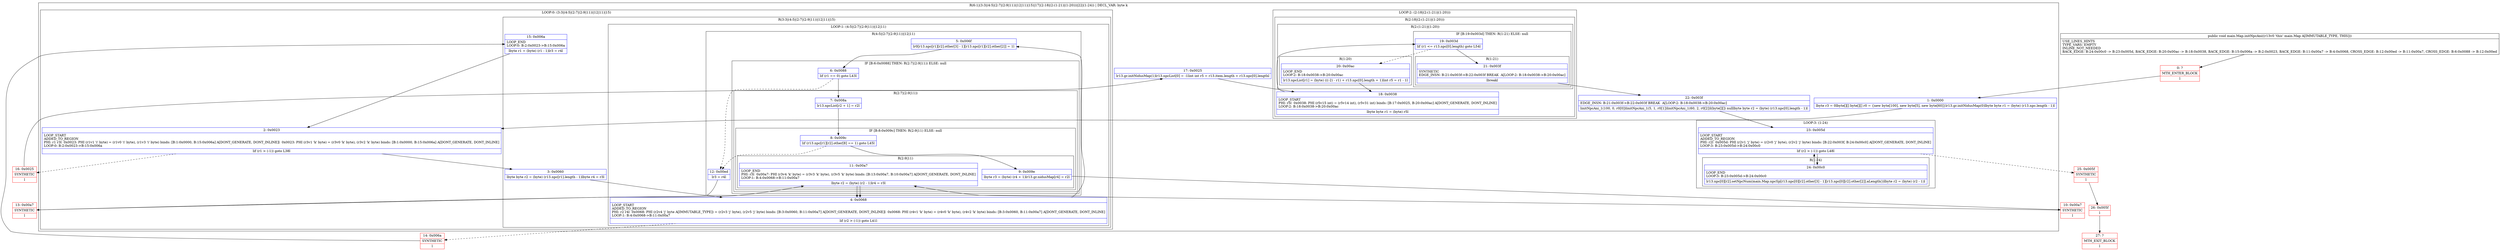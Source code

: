 digraph "CFG formain.Map.initNpcAni()V" {
subgraph cluster_Region_1022748277 {
label = "R(6:1|(3:3|(4:5|(2:7|(2:9|11))|12|11)|15)|17|(2:18|(2:(1:21)|(1:20)))|22|(1:24)) | DECL_VAR: byte k\l";
node [shape=record,color=blue];
Node_1 [shape=record,label="{1\:\ 0x0000|lbyte r3 = 0lbyte[][] byte[][] r0 = \{new byte[100], new byte[5], new byte[60]\}lr13.gr.initNidusMap(0)lbyte byte r1 = (byte) (r13.npc.length \- 1)l}"];
subgraph cluster_LoopRegion_901419169 {
label = "LOOP:0: (3:3|(4:5|(2:7|(2:9|11))|12|11)|15)";
node [shape=record,color=blue];
Node_2 [shape=record,label="{2\:\ 0x0023|LOOP_START\lADDED_TO_REGION\lPHI: r1 r3l  0x0023: PHI (r1v1 'i' byte) = (r1v0 'i' byte), (r1v3 'i' byte) binds: [B:1:0x0000, B:15:0x006a] A[DONT_GENERATE, DONT_INLINE]l  0x0023: PHI (r3v1 'k' byte) = (r3v0 'k' byte), (r3v2 'k' byte) binds: [B:1:0x0000, B:15:0x006a] A[DONT_GENERATE, DONT_INLINE]\lLOOP:0: B:2:0x0023\-\>B:15:0x006a\l|lif (r1 \> (\-1)) goto L38l}"];
subgraph cluster_Region_1645864746 {
label = "R(3:3|(4:5|(2:7|(2:9|11))|12|11)|15)";
node [shape=record,color=blue];
Node_3 [shape=record,label="{3\:\ 0x0060|lbyte byte r2 = (byte) (r13.npc[r1].length \- 1)lbyte r4 = r3l}"];
subgraph cluster_LoopRegion_931485608 {
label = "LOOP:1: (4:5|(2:7|(2:9|11))|12|11)";
node [shape=record,color=blue];
Node_4 [shape=record,label="{4\:\ 0x0068|LOOP_START\lADDED_TO_REGION\lPHI: r2 r4l  0x0068: PHI (r2v4 'j' byte A[IMMUTABLE_TYPE]) = (r2v3 'j' byte), (r2v5 'j' byte) binds: [B:3:0x0060, B:11:0x00a7] A[DONT_GENERATE, DONT_INLINE]l  0x0068: PHI (r4v1 'k' byte) = (r4v0 'k' byte), (r4v2 'k' byte) binds: [B:3:0x0060, B:11:0x00a7] A[DONT_GENERATE, DONT_INLINE]\lLOOP:1: B:4:0x0068\-\>B:11:0x00a7\l|lif (r2 \> (\-1)) goto L41l}"];
subgraph cluster_Region_1985430540 {
label = "R(4:5|(2:7|(2:9|11))|12|11)";
node [shape=record,color=blue];
Node_5 [shape=record,label="{5\:\ 0x006f|lr0[r13.npc[r1][r2].other[3] \- 1][r13.npc[r1][r2].other[2]] = 1l}"];
subgraph cluster_IfRegion_653200941 {
label = "IF [B:6:0x0088] THEN: R(2:7|(2:9|11)) ELSE: null";
node [shape=record,color=blue];
Node_6 [shape=record,label="{6\:\ 0x0088|lif (r1 == 0) goto L43l}"];
subgraph cluster_Region_1598226503 {
label = "R(2:7|(2:9|11))";
node [shape=record,color=blue];
Node_7 [shape=record,label="{7\:\ 0x008a|lr13.npcList[r2 + 1] = r2l}"];
subgraph cluster_IfRegion_191012205 {
label = "IF [B:8:0x009c] THEN: R(2:9|11) ELSE: null";
node [shape=record,color=blue];
Node_8 [shape=record,label="{8\:\ 0x009c|lif (r13.npc[r1][r2].other[8] == 1) goto L45l}"];
subgraph cluster_Region_1944416680 {
label = "R(2:9|11)";
node [shape=record,color=blue];
Node_9 [shape=record,label="{9\:\ 0x009e|lbyte r3 = (byte) (r4 + 1)lr13.gr.nidusMap[r4] = r2l}"];
Node_11 [shape=record,label="{11\:\ 0x00a7|LOOP_END\lPHI: r3l  0x00a7: PHI (r3v4 'k' byte) = (r3v3 'k' byte), (r3v5 'k' byte) binds: [B:13:0x00a7, B:10:0x00a7] A[DONT_GENERATE, DONT_INLINE]\lLOOP:1: B:4:0x0068\-\>B:11:0x00a7\l|lbyte r2 = (byte) (r2 \- 1)lr4 = r3l}"];
}
}
}
}
Node_12 [shape=record,label="{12\:\ 0x00ed|lr3 = r4l}"];
Node_11 [shape=record,label="{11\:\ 0x00a7|LOOP_END\lPHI: r3l  0x00a7: PHI (r3v4 'k' byte) = (r3v3 'k' byte), (r3v5 'k' byte) binds: [B:13:0x00a7, B:10:0x00a7] A[DONT_GENERATE, DONT_INLINE]\lLOOP:1: B:4:0x0068\-\>B:11:0x00a7\l|lbyte r2 = (byte) (r2 \- 1)lr4 = r3l}"];
}
}
Node_15 [shape=record,label="{15\:\ 0x006a|LOOP_END\lLOOP:0: B:2:0x0023\-\>B:15:0x006a\l|lbyte r1 = (byte) (r1 \- 1)lr3 = r4l}"];
}
}
Node_17 [shape=record,label="{17\:\ 0x0025|lr13.gr.initNidusMap(1)lr13.npcList[0] = \-1lint int r5 = r13.item.length + r13.npc[0].lengthl}"];
subgraph cluster_LoopRegion_1728301945 {
label = "LOOP:2: (2:18|(2:(1:21)|(1:20)))";
node [shape=record,color=blue];
subgraph cluster_Region_646410475 {
label = "R(2:18|(2:(1:21)|(1:20)))";
node [shape=record,color=blue];
Node_18 [shape=record,label="{18\:\ 0x0038|LOOP_START\lPHI: r5l  0x0038: PHI (r5v15 int) = (r5v14 int), (r5v31 int) binds: [B:17:0x0025, B:20:0x00ac] A[DONT_GENERATE, DONT_INLINE]\lLOOP:2: B:18:0x0038\-\>B:20:0x00ac\l|lbyte byte r1 = (byte) r5l}"];
subgraph cluster_Region_1989274947 {
label = "R(2:(1:21)|(1:20))";
node [shape=record,color=blue];
subgraph cluster_IfRegion_2017954928 {
label = "IF [B:19:0x003d] THEN: R(1:21) ELSE: null";
node [shape=record,color=blue];
Node_19 [shape=record,label="{19\:\ 0x003d|lif (r1 \<= r13.npc[0].length) goto L54l}"];
subgraph cluster_Region_996599325 {
label = "R(1:21)";
node [shape=record,color=blue];
Node_21 [shape=record,label="{21\:\ 0x003f|SYNTHETIC\lEDGE_INSN: B:21:0x003f\-\>B:22:0x003f BREAK  A[LOOP:2: B:18:0x0038\-\>B:20:0x00ac]\l|lbreakl}"];
}
}
subgraph cluster_Region_1205460777 {
label = "R(1:20)";
node [shape=record,color=blue];
Node_20 [shape=record,label="{20\:\ 0x00ac|LOOP_END\lLOOP:2: B:18:0x0038\-\>B:20:0x00ac\l|lr13.npcList[r1] = (byte) (((\-2) \- r1) + r13.npc[0].length + 1)lint r5 = r1 \- 1l}"];
}
}
}
}
Node_22 [shape=record,label="{22\:\ 0x003f|EDGE_INSN: B:21:0x003f\-\>B:22:0x003f BREAK  A[LOOP:2: B:18:0x0038\-\>B:20:0x00ac]\l|linitNpcAni_1(100, 0, r0[0])linitNpcAni_1(5, 1, r0[1])linitNpcAni_1(60, 2, r0[2])l(byte[][]) nulllbyte byte r2 = (byte) (r13.npc[0].length \- 1)l}"];
subgraph cluster_LoopRegion_1733427168 {
label = "LOOP:3: (1:24)";
node [shape=record,color=blue];
Node_23 [shape=record,label="{23\:\ 0x005d|LOOP_START\lADDED_TO_REGION\lPHI: r2l  0x005d: PHI (r2v1 'j' byte) = (r2v0 'j' byte), (r2v2 'j' byte) binds: [B:22:0x003f, B:24:0x00c0] A[DONT_GENERATE, DONT_INLINE]\lLOOP:3: B:23:0x005d\-\>B:24:0x00c0\l|lif (r2 \> (\-1)) goto L48l}"];
subgraph cluster_Region_1861768372 {
label = "R(1:24)";
node [shape=record,color=blue];
Node_24 [shape=record,label="{24\:\ 0x00c0|LOOP_END\lLOOP:3: B:23:0x005d\-\>B:24:0x00c0\l|lr13.npc[0][r2].setNpcNum(main.Map.npcSp[r13.npc[0][r2].other[3] \- 1][r13.npc[0][r2].other[2]].aLength())lbyte r2 = (byte) (r2 \- 1)l}"];
}
}
}
Node_0 [shape=record,color=red,label="{0\:\ ?|MTH_ENTER_BLOCK\l|l}"];
Node_10 [shape=record,color=red,label="{10\:\ 0x00a7|SYNTHETIC\l|l}"];
Node_13 [shape=record,color=red,label="{13\:\ 0x00a7|SYNTHETIC\l|l}"];
Node_14 [shape=record,color=red,label="{14\:\ 0x006a|SYNTHETIC\l|l}"];
Node_16 [shape=record,color=red,label="{16\:\ 0x0025|SYNTHETIC\l|l}"];
Node_25 [shape=record,color=red,label="{25\:\ 0x005f|SYNTHETIC\l|l}"];
Node_26 [shape=record,color=red,label="{26\:\ 0x005f|l}"];
Node_27 [shape=record,color=red,label="{27\:\ ?|MTH_EXIT_BLOCK\l|l}"];
MethodNode[shape=record,label="{public void main.Map.initNpcAni((r13v0 'this' main.Map A[IMMUTABLE_TYPE, THIS]))  | USE_LINES_HINTS\lTYPE_VARS: EMPTY\lINLINE_NOT_NEEDED\lBACK_EDGE: B:24:0x00c0 \-\> B:23:0x005d, BACK_EDGE: B:20:0x00ac \-\> B:18:0x0038, BACK_EDGE: B:15:0x006a \-\> B:2:0x0023, BACK_EDGE: B:11:0x00a7 \-\> B:4:0x0068, CROSS_EDGE: B:12:0x00ed \-\> B:11:0x00a7, CROSS_EDGE: B:6:0x0088 \-\> B:12:0x00ed\l}"];
MethodNode -> Node_0;
Node_1 -> Node_2;
Node_2 -> Node_3;
Node_2 -> Node_16[style=dashed];
Node_3 -> Node_4;
Node_4 -> Node_5;
Node_4 -> Node_14[style=dashed];
Node_5 -> Node_6;
Node_6 -> Node_7;
Node_6 -> Node_12[style=dashed];
Node_7 -> Node_8;
Node_8 -> Node_9;
Node_8 -> Node_12[style=dashed];
Node_9 -> Node_10;
Node_11 -> Node_4;
Node_12 -> Node_13;
Node_11 -> Node_4;
Node_15 -> Node_2;
Node_17 -> Node_18;
Node_18 -> Node_19;
Node_19 -> Node_20[style=dashed];
Node_19 -> Node_21;
Node_21 -> Node_22;
Node_20 -> Node_18;
Node_22 -> Node_23;
Node_23 -> Node_24;
Node_23 -> Node_25[style=dashed];
Node_24 -> Node_23;
Node_0 -> Node_1;
Node_10 -> Node_11;
Node_13 -> Node_11;
Node_14 -> Node_15;
Node_16 -> Node_17;
Node_25 -> Node_26;
Node_26 -> Node_27;
}

